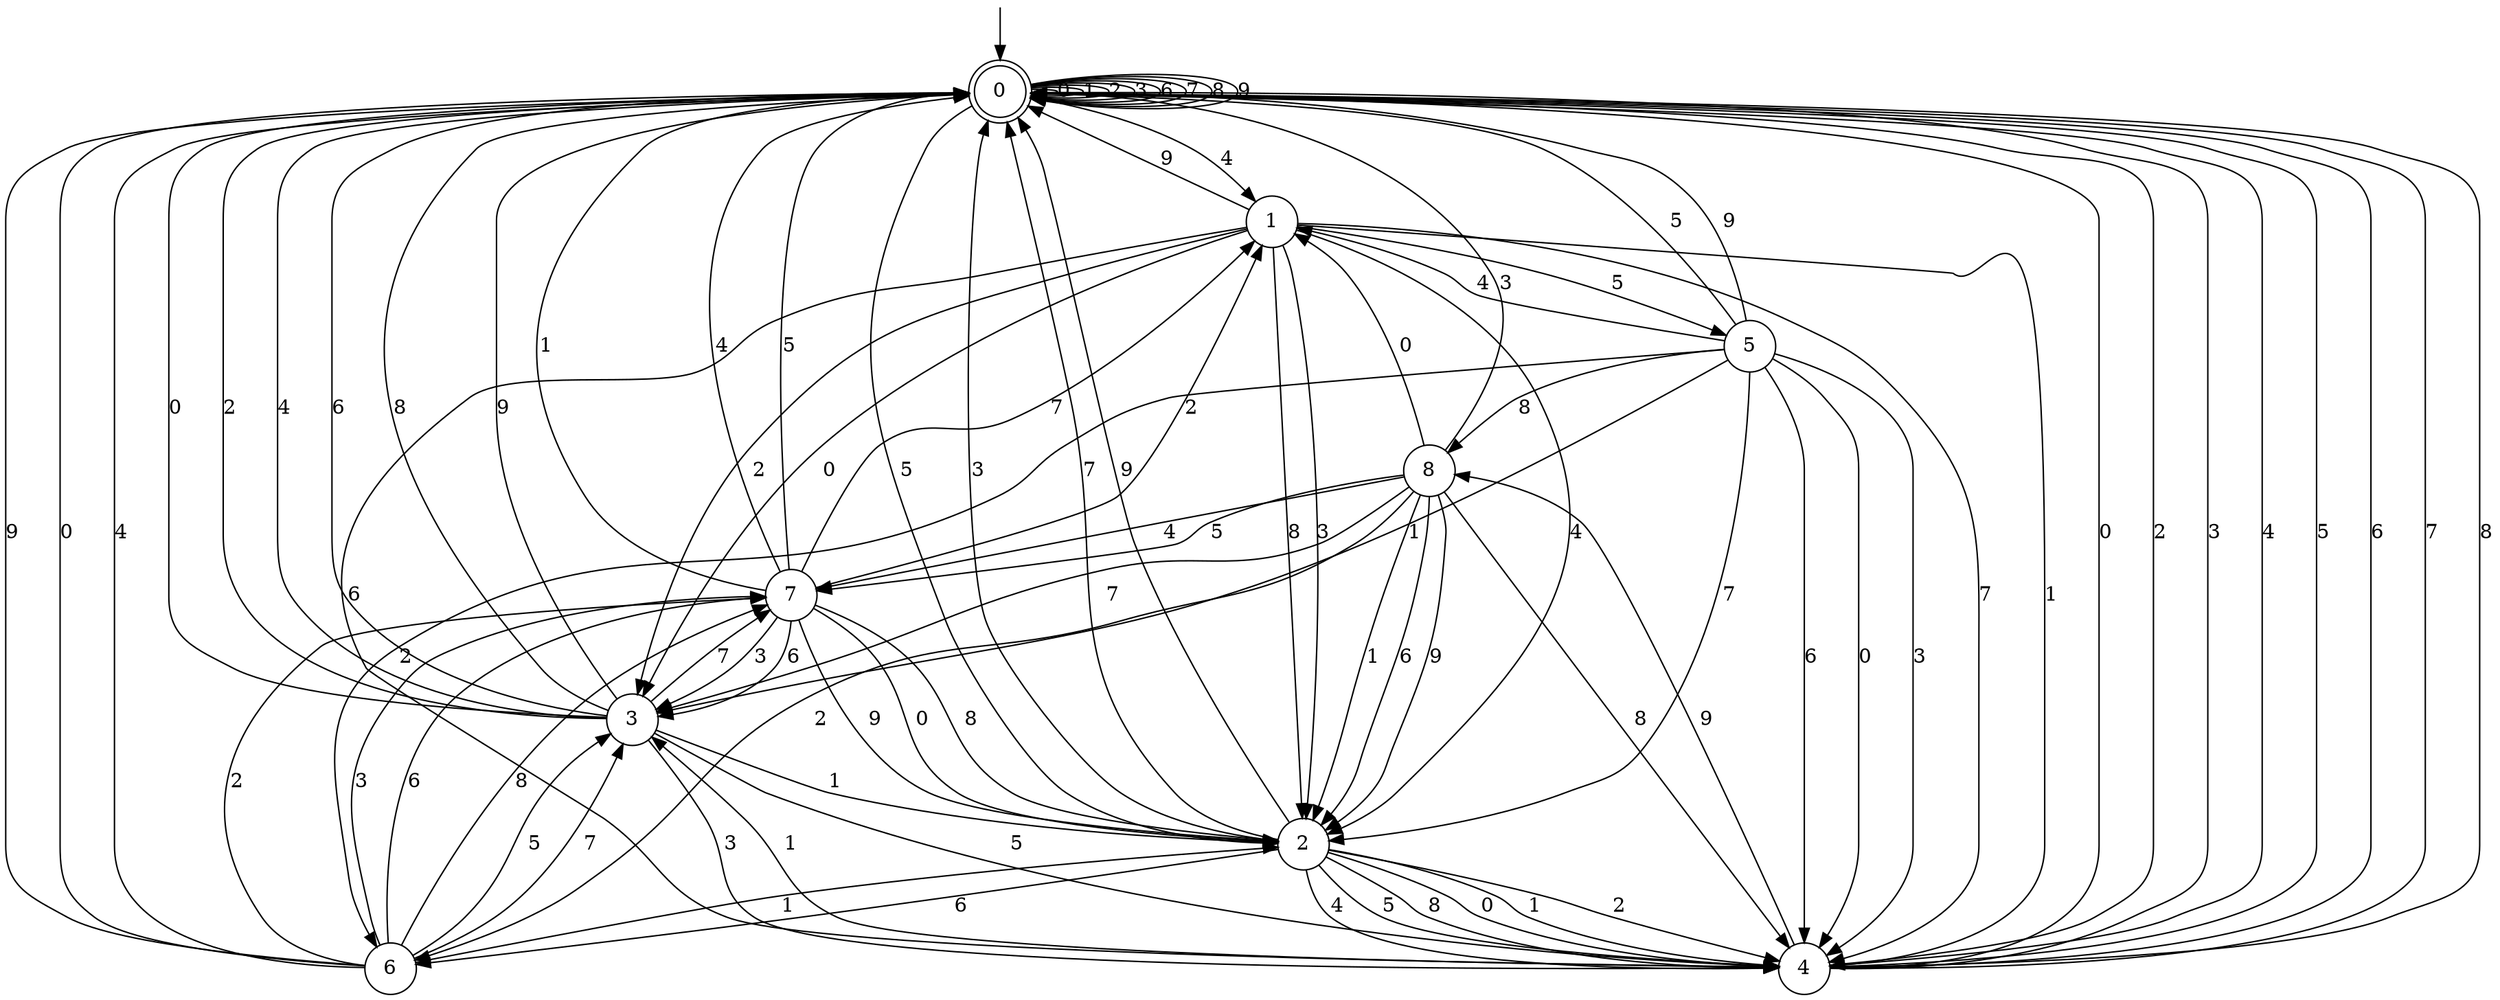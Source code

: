 digraph g {

	s0 [shape="doublecircle" label="0"];
	s1 [shape="circle" label="1"];
	s2 [shape="circle" label="2"];
	s3 [shape="circle" label="3"];
	s4 [shape="circle" label="4"];
	s5 [shape="circle" label="5"];
	s6 [shape="circle" label="6"];
	s7 [shape="circle" label="7"];
	s8 [shape="circle" label="8"];
	s0 -> s0 [label="0"];
	s0 -> s0 [label="1"];
	s0 -> s0 [label="2"];
	s0 -> s0 [label="3"];
	s0 -> s1 [label="4"];
	s0 -> s2 [label="5"];
	s0 -> s0 [label="6"];
	s0 -> s0 [label="7"];
	s0 -> s0 [label="8"];
	s0 -> s0 [label="9"];
	s1 -> s3 [label="0"];
	s1 -> s4 [label="1"];
	s1 -> s3 [label="2"];
	s1 -> s2 [label="3"];
	s1 -> s2 [label="4"];
	s1 -> s5 [label="5"];
	s1 -> s4 [label="6"];
	s1 -> s4 [label="7"];
	s1 -> s2 [label="8"];
	s1 -> s0 [label="9"];
	s2 -> s4 [label="0"];
	s2 -> s4 [label="1"];
	s2 -> s4 [label="2"];
	s2 -> s0 [label="3"];
	s2 -> s4 [label="4"];
	s2 -> s4 [label="5"];
	s2 -> s6 [label="6"];
	s2 -> s0 [label="7"];
	s2 -> s4 [label="8"];
	s2 -> s0 [label="9"];
	s3 -> s0 [label="0"];
	s3 -> s2 [label="1"];
	s3 -> s0 [label="2"];
	s3 -> s4 [label="3"];
	s3 -> s0 [label="4"];
	s3 -> s4 [label="5"];
	s3 -> s0 [label="6"];
	s3 -> s7 [label="7"];
	s3 -> s0 [label="8"];
	s3 -> s0 [label="9"];
	s4 -> s0 [label="0"];
	s4 -> s3 [label="1"];
	s4 -> s0 [label="2"];
	s4 -> s0 [label="3"];
	s4 -> s0 [label="4"];
	s4 -> s0 [label="5"];
	s4 -> s0 [label="6"];
	s4 -> s0 [label="7"];
	s4 -> s0 [label="8"];
	s4 -> s8 [label="9"];
	s5 -> s4 [label="0"];
	s5 -> s3 [label="1"];
	s5 -> s6 [label="2"];
	s5 -> s4 [label="3"];
	s5 -> s1 [label="4"];
	s5 -> s0 [label="5"];
	s5 -> s4 [label="6"];
	s5 -> s2 [label="7"];
	s5 -> s8 [label="8"];
	s5 -> s0 [label="9"];
	s6 -> s0 [label="0"];
	s6 -> s2 [label="1"];
	s6 -> s7 [label="2"];
	s6 -> s7 [label="3"];
	s6 -> s0 [label="4"];
	s6 -> s3 [label="5"];
	s6 -> s7 [label="6"];
	s6 -> s3 [label="7"];
	s6 -> s7 [label="8"];
	s6 -> s0 [label="9"];
	s7 -> s2 [label="0"];
	s7 -> s0 [label="1"];
	s7 -> s1 [label="2"];
	s7 -> s3 [label="3"];
	s7 -> s0 [label="4"];
	s7 -> s0 [label="5"];
	s7 -> s3 [label="6"];
	s7 -> s1 [label="7"];
	s7 -> s2 [label="8"];
	s7 -> s2 [label="9"];
	s8 -> s1 [label="0"];
	s8 -> s2 [label="1"];
	s8 -> s6 [label="2"];
	s8 -> s0 [label="3"];
	s8 -> s7 [label="4"];
	s8 -> s7 [label="5"];
	s8 -> s2 [label="6"];
	s8 -> s3 [label="7"];
	s8 -> s4 [label="8"];
	s8 -> s2 [label="9"];

__start0 [label="" shape="none" width="0" height="0"];
__start0 -> s0;

}

